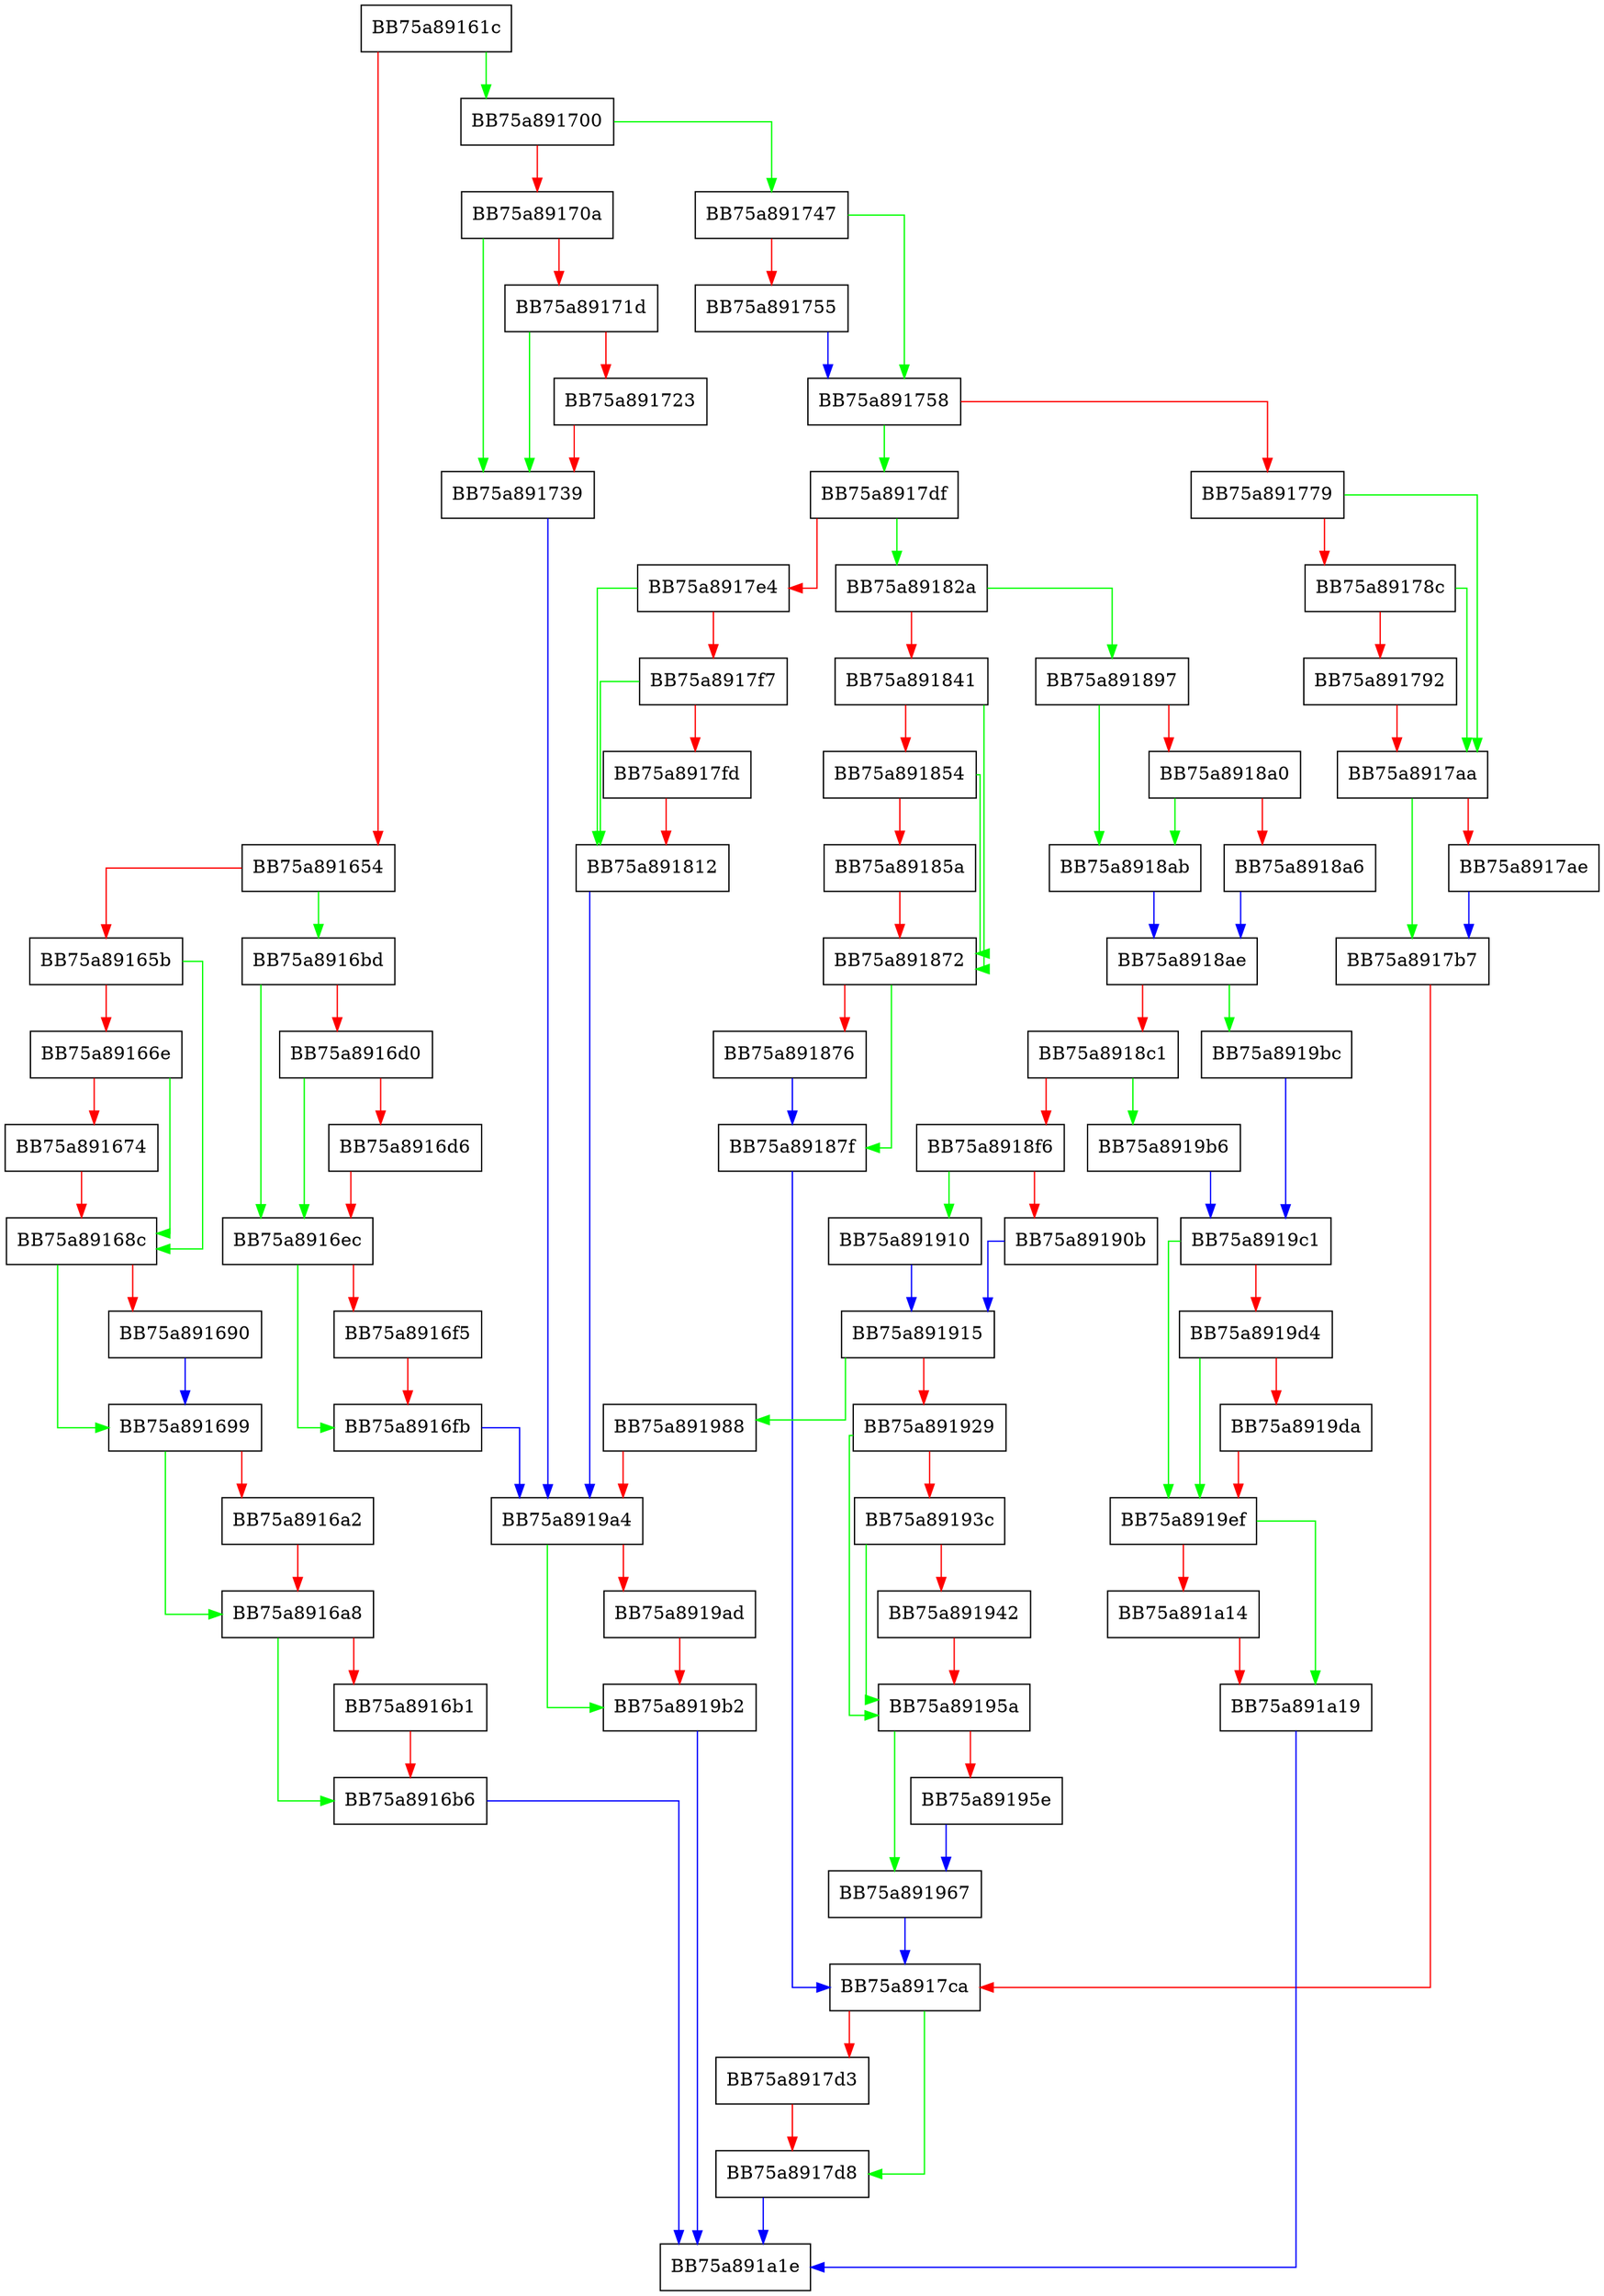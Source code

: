 digraph SendCustomAsrHeartbeat {
  node [shape="box"];
  graph [splines=ortho];
  BB75a89161c -> BB75a891700 [color="green"];
  BB75a89161c -> BB75a891654 [color="red"];
  BB75a891654 -> BB75a8916bd [color="green"];
  BB75a891654 -> BB75a89165b [color="red"];
  BB75a89165b -> BB75a89168c [color="green"];
  BB75a89165b -> BB75a89166e [color="red"];
  BB75a89166e -> BB75a89168c [color="green"];
  BB75a89166e -> BB75a891674 [color="red"];
  BB75a891674 -> BB75a89168c [color="red"];
  BB75a89168c -> BB75a891699 [color="green"];
  BB75a89168c -> BB75a891690 [color="red"];
  BB75a891690 -> BB75a891699 [color="blue"];
  BB75a891699 -> BB75a8916a8 [color="green"];
  BB75a891699 -> BB75a8916a2 [color="red"];
  BB75a8916a2 -> BB75a8916a8 [color="red"];
  BB75a8916a8 -> BB75a8916b6 [color="green"];
  BB75a8916a8 -> BB75a8916b1 [color="red"];
  BB75a8916b1 -> BB75a8916b6 [color="red"];
  BB75a8916b6 -> BB75a891a1e [color="blue"];
  BB75a8916bd -> BB75a8916ec [color="green"];
  BB75a8916bd -> BB75a8916d0 [color="red"];
  BB75a8916d0 -> BB75a8916ec [color="green"];
  BB75a8916d0 -> BB75a8916d6 [color="red"];
  BB75a8916d6 -> BB75a8916ec [color="red"];
  BB75a8916ec -> BB75a8916fb [color="green"];
  BB75a8916ec -> BB75a8916f5 [color="red"];
  BB75a8916f5 -> BB75a8916fb [color="red"];
  BB75a8916fb -> BB75a8919a4 [color="blue"];
  BB75a891700 -> BB75a891747 [color="green"];
  BB75a891700 -> BB75a89170a [color="red"];
  BB75a89170a -> BB75a891739 [color="green"];
  BB75a89170a -> BB75a89171d [color="red"];
  BB75a89171d -> BB75a891739 [color="green"];
  BB75a89171d -> BB75a891723 [color="red"];
  BB75a891723 -> BB75a891739 [color="red"];
  BB75a891739 -> BB75a8919a4 [color="blue"];
  BB75a891747 -> BB75a891758 [color="green"];
  BB75a891747 -> BB75a891755 [color="red"];
  BB75a891755 -> BB75a891758 [color="blue"];
  BB75a891758 -> BB75a8917df [color="green"];
  BB75a891758 -> BB75a891779 [color="red"];
  BB75a891779 -> BB75a8917aa [color="green"];
  BB75a891779 -> BB75a89178c [color="red"];
  BB75a89178c -> BB75a8917aa [color="green"];
  BB75a89178c -> BB75a891792 [color="red"];
  BB75a891792 -> BB75a8917aa [color="red"];
  BB75a8917aa -> BB75a8917b7 [color="green"];
  BB75a8917aa -> BB75a8917ae [color="red"];
  BB75a8917ae -> BB75a8917b7 [color="blue"];
  BB75a8917b7 -> BB75a8917ca [color="red"];
  BB75a8917ca -> BB75a8917d8 [color="green"];
  BB75a8917ca -> BB75a8917d3 [color="red"];
  BB75a8917d3 -> BB75a8917d8 [color="red"];
  BB75a8917d8 -> BB75a891a1e [color="blue"];
  BB75a8917df -> BB75a89182a [color="green"];
  BB75a8917df -> BB75a8917e4 [color="red"];
  BB75a8917e4 -> BB75a891812 [color="green"];
  BB75a8917e4 -> BB75a8917f7 [color="red"];
  BB75a8917f7 -> BB75a891812 [color="green"];
  BB75a8917f7 -> BB75a8917fd [color="red"];
  BB75a8917fd -> BB75a891812 [color="red"];
  BB75a891812 -> BB75a8919a4 [color="blue"];
  BB75a89182a -> BB75a891897 [color="green"];
  BB75a89182a -> BB75a891841 [color="red"];
  BB75a891841 -> BB75a891872 [color="green"];
  BB75a891841 -> BB75a891854 [color="red"];
  BB75a891854 -> BB75a891872 [color="green"];
  BB75a891854 -> BB75a89185a [color="red"];
  BB75a89185a -> BB75a891872 [color="red"];
  BB75a891872 -> BB75a89187f [color="green"];
  BB75a891872 -> BB75a891876 [color="red"];
  BB75a891876 -> BB75a89187f [color="blue"];
  BB75a89187f -> BB75a8917ca [color="blue"];
  BB75a891897 -> BB75a8918ab [color="green"];
  BB75a891897 -> BB75a8918a0 [color="red"];
  BB75a8918a0 -> BB75a8918ab [color="green"];
  BB75a8918a0 -> BB75a8918a6 [color="red"];
  BB75a8918a6 -> BB75a8918ae [color="blue"];
  BB75a8918ab -> BB75a8918ae [color="blue"];
  BB75a8918ae -> BB75a8919bc [color="green"];
  BB75a8918ae -> BB75a8918c1 [color="red"];
  BB75a8918c1 -> BB75a8919b6 [color="green"];
  BB75a8918c1 -> BB75a8918f6 [color="red"];
  BB75a8918f6 -> BB75a891910 [color="green"];
  BB75a8918f6 -> BB75a89190b [color="red"];
  BB75a89190b -> BB75a891915 [color="blue"];
  BB75a891910 -> BB75a891915 [color="blue"];
  BB75a891915 -> BB75a891988 [color="green"];
  BB75a891915 -> BB75a891929 [color="red"];
  BB75a891929 -> BB75a89195a [color="green"];
  BB75a891929 -> BB75a89193c [color="red"];
  BB75a89193c -> BB75a89195a [color="green"];
  BB75a89193c -> BB75a891942 [color="red"];
  BB75a891942 -> BB75a89195a [color="red"];
  BB75a89195a -> BB75a891967 [color="green"];
  BB75a89195a -> BB75a89195e [color="red"];
  BB75a89195e -> BB75a891967 [color="blue"];
  BB75a891967 -> BB75a8917ca [color="blue"];
  BB75a891988 -> BB75a8919a4 [color="red"];
  BB75a8919a4 -> BB75a8919b2 [color="green"];
  BB75a8919a4 -> BB75a8919ad [color="red"];
  BB75a8919ad -> BB75a8919b2 [color="red"];
  BB75a8919b2 -> BB75a891a1e [color="blue"];
  BB75a8919b6 -> BB75a8919c1 [color="blue"];
  BB75a8919bc -> BB75a8919c1 [color="blue"];
  BB75a8919c1 -> BB75a8919ef [color="green"];
  BB75a8919c1 -> BB75a8919d4 [color="red"];
  BB75a8919d4 -> BB75a8919ef [color="green"];
  BB75a8919d4 -> BB75a8919da [color="red"];
  BB75a8919da -> BB75a8919ef [color="red"];
  BB75a8919ef -> BB75a891a19 [color="green"];
  BB75a8919ef -> BB75a891a14 [color="red"];
  BB75a891a14 -> BB75a891a19 [color="red"];
  BB75a891a19 -> BB75a891a1e [color="blue"];
}